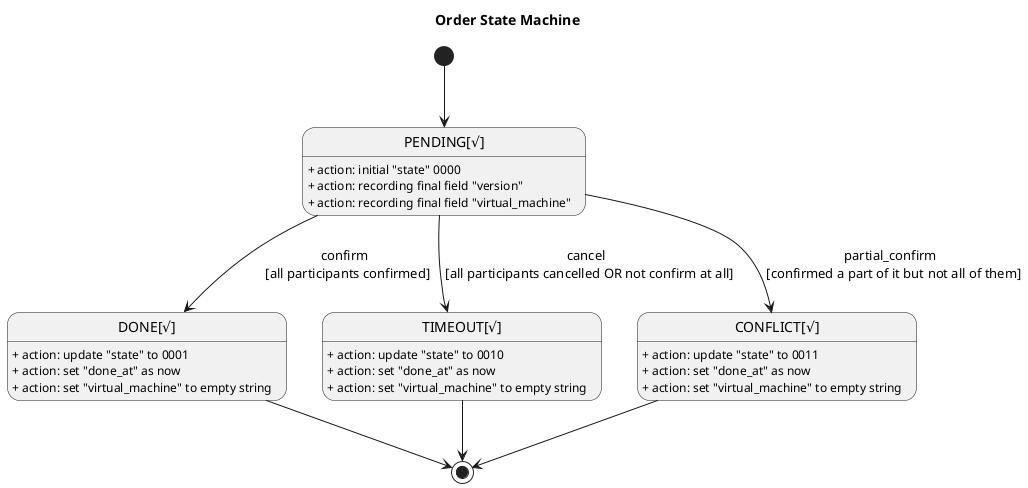 @startuml
skinparam monochrome true
scale 1
title Order State Machine

' State
state "PENDING[√]" as PENDING
PENDING: + action: initial "state" 0000
PENDING: + action: recording final field "version"
PENDING: + action: recording final field "virtual_machine"
'''
state "DONE[√]" as DONE
DONE: + action: update "state" to 0001
DONE: + action: set "done_at" as now
DONE: + action: set "virtual_machine" to empty string
'''
state "TIMEOUT[√]" as TIMEOUT
TIMEOUT: + action: update "state" to 0010
TIMEOUT: + action: set "done_at" as now
TIMEOUT: + action: set "virtual_machine" to empty string
'''
state "CONFLICT[√]" as CONFLICT
CONFLICT: + action: update "state" to 0011
CONFLICT: + action: set "done_at" as now
CONFLICT: + action: set "virtual_machine" to empty string
' Transition
[*] --> PENDING
PENDING --> DONE: confirm \n [all participants confirmed]
PENDING --> TIMEOUT: cancel \n [all participants cancelled OR not confirm at all]
PENDING --> CONFLICT: partial_confirm \n [confirmed a part of it but not all of them]
DONE --> [*]
TIMEOUT --> [*]
CONFLICT --> [*]
@enduml

